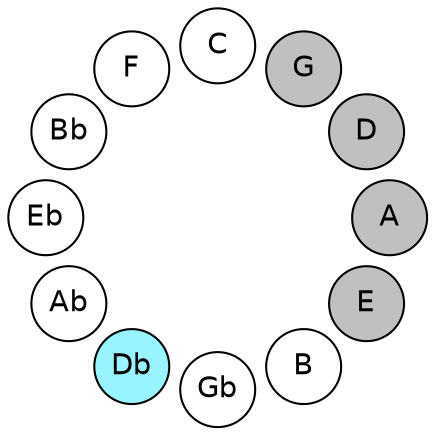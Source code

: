 
graph {

layout = circo;
mindist = .1

node [shape = circle, fontname = Helvetica, margin = 0, style = filled]
edge [style=invis]

subgraph 1 {
	E -- B -- Gb -- Db -- Ab -- Eb -- Bb -- F -- C -- G -- D -- A -- E
}

E [fillcolor = gray];
B [fillcolor = white];
Gb [fillcolor = white];
Db [fillcolor = cadetblue1];
Ab [fillcolor = white];
Eb [fillcolor = white];
Bb [fillcolor = white];
F [fillcolor = white];
C [fillcolor = white];
G [fillcolor = gray];
D [fillcolor = gray];
A [fillcolor = gray];
}

